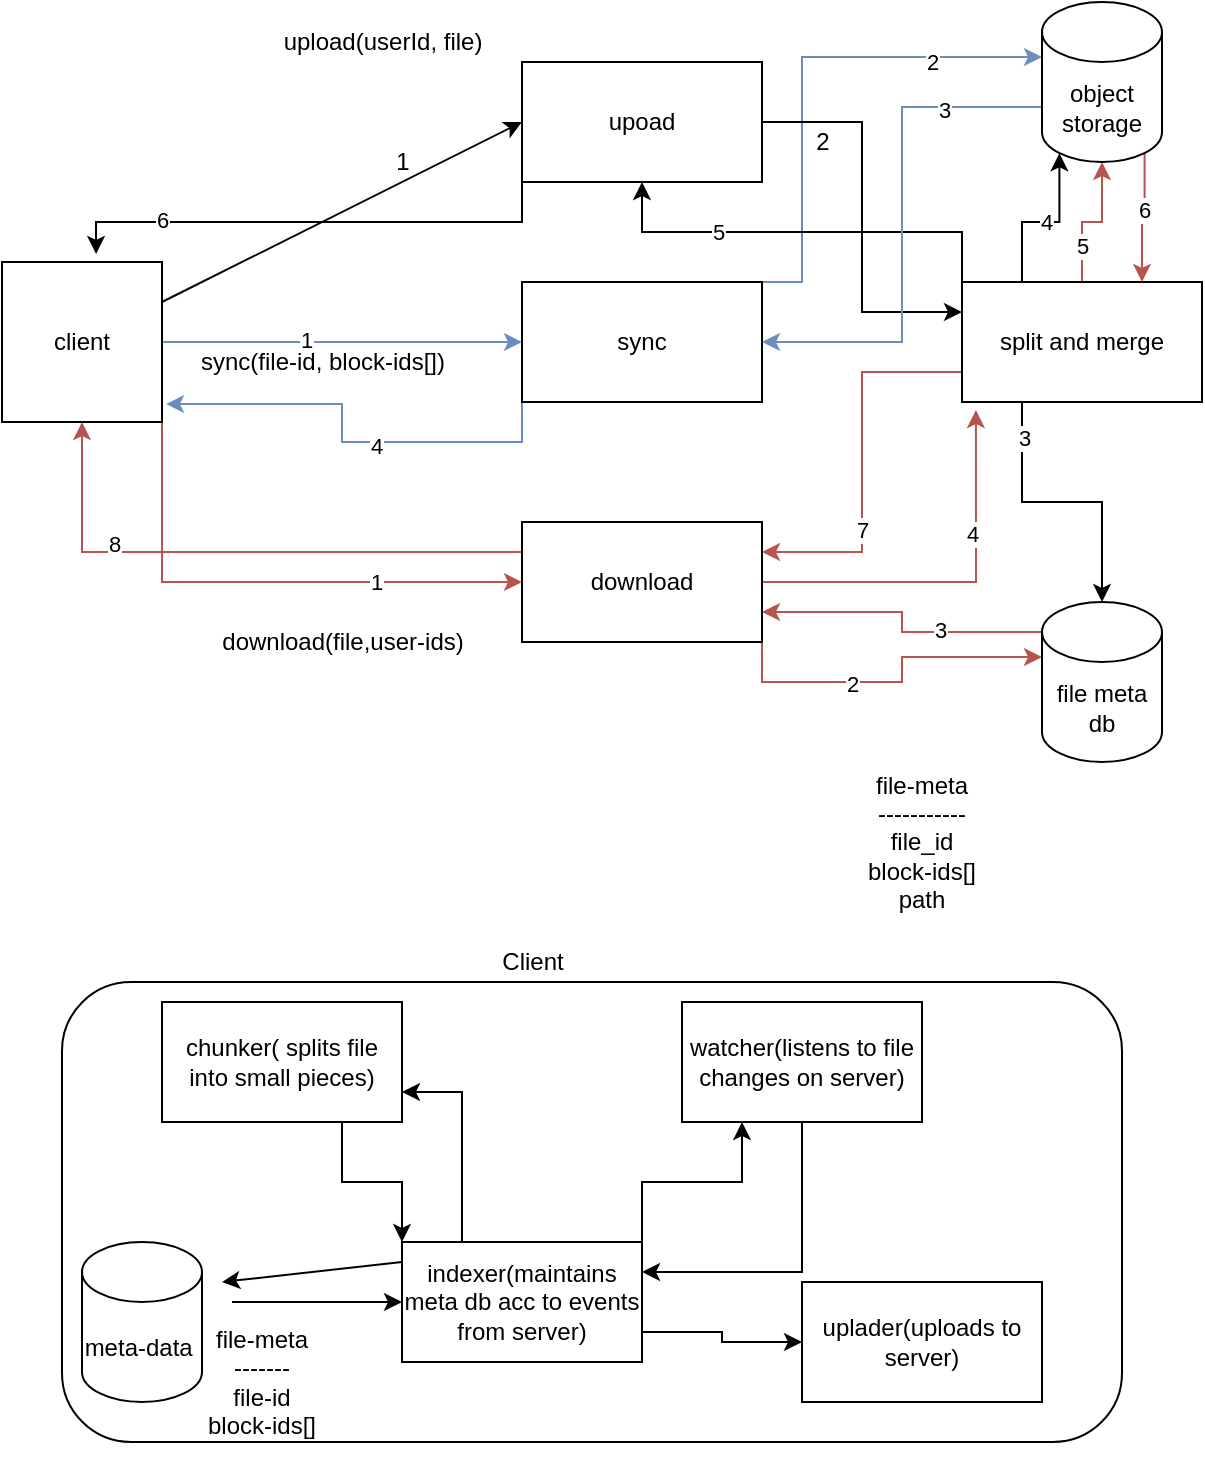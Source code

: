 <mxfile version="14.6.13" type="github">
  <diagram id="G4ZYphoTKEIYq6gut3OI" name="Page-1">
    <mxGraphModel dx="946" dy="614" grid="1" gridSize="10" guides="1" tooltips="1" connect="1" arrows="1" fold="1" page="1" pageScale="1" pageWidth="850" pageHeight="1100" math="0" shadow="0">
      <root>
        <mxCell id="0" />
        <mxCell id="1" parent="0" />
        <mxCell id="r0Q-pPDh2ajjUrzoxr5v-47" style="edgeStyle=orthogonalEdgeStyle;rounded=0;orthogonalLoop=1;jettySize=auto;html=1;exitX=1;exitY=0;exitDx=0;exitDy=0;entryX=0;entryY=0;entryDx=0;entryDy=27.5;entryPerimeter=0;fillColor=#dae8fc;strokeColor=#6c8ebf;" edge="1" parent="1" source="r0Q-pPDh2ajjUrzoxr5v-2" target="r0Q-pPDh2ajjUrzoxr5v-11">
          <mxGeometry relative="1" as="geometry">
            <Array as="points">
              <mxPoint x="420" y="210" />
              <mxPoint x="420" y="98" />
            </Array>
          </mxGeometry>
        </mxCell>
        <mxCell id="r0Q-pPDh2ajjUrzoxr5v-48" value="2" style="edgeLabel;html=1;align=center;verticalAlign=middle;resizable=0;points=[];" vertex="1" connectable="0" parent="r0Q-pPDh2ajjUrzoxr5v-47">
          <mxGeometry x="0.564" y="-1" relative="1" as="geometry">
            <mxPoint y="1" as="offset" />
          </mxGeometry>
        </mxCell>
        <mxCell id="r0Q-pPDh2ajjUrzoxr5v-51" style="edgeStyle=orthogonalEdgeStyle;rounded=0;orthogonalLoop=1;jettySize=auto;html=1;exitX=0;exitY=1;exitDx=0;exitDy=0;entryX=1.025;entryY=0.888;entryDx=0;entryDy=0;entryPerimeter=0;fillColor=#dae8fc;strokeColor=#6c8ebf;" edge="1" parent="1" source="r0Q-pPDh2ajjUrzoxr5v-2" target="r0Q-pPDh2ajjUrzoxr5v-9">
          <mxGeometry relative="1" as="geometry" />
        </mxCell>
        <mxCell id="r0Q-pPDh2ajjUrzoxr5v-52" value="4" style="edgeLabel;html=1;align=center;verticalAlign=middle;resizable=0;points=[];" vertex="1" connectable="0" parent="r0Q-pPDh2ajjUrzoxr5v-51">
          <mxGeometry x="-0.143" y="2" relative="1" as="geometry">
            <mxPoint as="offset" />
          </mxGeometry>
        </mxCell>
        <mxCell id="r0Q-pPDh2ajjUrzoxr5v-2" value="sync" style="rounded=0;whiteSpace=wrap;html=1;" vertex="1" parent="1">
          <mxGeometry x="280" y="210" width="120" height="60" as="geometry" />
        </mxCell>
        <mxCell id="r0Q-pPDh2ajjUrzoxr5v-16" style="edgeStyle=orthogonalEdgeStyle;rounded=0;orthogonalLoop=1;jettySize=auto;html=1;exitX=0.25;exitY=1;exitDx=0;exitDy=0;entryX=0.5;entryY=0;entryDx=0;entryDy=0;entryPerimeter=0;" edge="1" parent="1" source="r0Q-pPDh2ajjUrzoxr5v-3" target="r0Q-pPDh2ajjUrzoxr5v-7">
          <mxGeometry relative="1" as="geometry" />
        </mxCell>
        <mxCell id="r0Q-pPDh2ajjUrzoxr5v-17" value="3" style="edgeLabel;html=1;align=center;verticalAlign=middle;resizable=0;points=[];" vertex="1" connectable="0" parent="r0Q-pPDh2ajjUrzoxr5v-16">
          <mxGeometry x="-0.743" y="1" relative="1" as="geometry">
            <mxPoint as="offset" />
          </mxGeometry>
        </mxCell>
        <mxCell id="r0Q-pPDh2ajjUrzoxr5v-18" value="4" style="edgeStyle=orthogonalEdgeStyle;rounded=0;orthogonalLoop=1;jettySize=auto;html=1;exitX=0.25;exitY=0;exitDx=0;exitDy=0;entryX=0.145;entryY=1;entryDx=0;entryDy=-4.35;entryPerimeter=0;" edge="1" parent="1" source="r0Q-pPDh2ajjUrzoxr5v-3" target="r0Q-pPDh2ajjUrzoxr5v-11">
          <mxGeometry relative="1" as="geometry" />
        </mxCell>
        <mxCell id="r0Q-pPDh2ajjUrzoxr5v-19" style="edgeStyle=orthogonalEdgeStyle;rounded=0;orthogonalLoop=1;jettySize=auto;html=1;exitX=0;exitY=0;exitDx=0;exitDy=0;" edge="1" parent="1" source="r0Q-pPDh2ajjUrzoxr5v-3" target="r0Q-pPDh2ajjUrzoxr5v-5">
          <mxGeometry relative="1" as="geometry" />
        </mxCell>
        <mxCell id="r0Q-pPDh2ajjUrzoxr5v-20" value="5" style="edgeLabel;html=1;align=center;verticalAlign=middle;resizable=0;points=[];" vertex="1" connectable="0" parent="r0Q-pPDh2ajjUrzoxr5v-19">
          <mxGeometry x="0.4" relative="1" as="geometry">
            <mxPoint as="offset" />
          </mxGeometry>
        </mxCell>
        <mxCell id="r0Q-pPDh2ajjUrzoxr5v-31" style="edgeStyle=orthogonalEdgeStyle;rounded=0;orthogonalLoop=1;jettySize=auto;html=1;exitX=0.5;exitY=0;exitDx=0;exitDy=0;entryX=0.5;entryY=1;entryDx=0;entryDy=0;entryPerimeter=0;fillColor=#f8cecc;strokeColor=#b85450;" edge="1" parent="1" source="r0Q-pPDh2ajjUrzoxr5v-3" target="r0Q-pPDh2ajjUrzoxr5v-11">
          <mxGeometry relative="1" as="geometry" />
        </mxCell>
        <mxCell id="r0Q-pPDh2ajjUrzoxr5v-32" value="5" style="edgeLabel;html=1;align=center;verticalAlign=middle;resizable=0;points=[];" vertex="1" connectable="0" parent="r0Q-pPDh2ajjUrzoxr5v-31">
          <mxGeometry x="-0.486" relative="1" as="geometry">
            <mxPoint as="offset" />
          </mxGeometry>
        </mxCell>
        <mxCell id="r0Q-pPDh2ajjUrzoxr5v-35" style="edgeStyle=orthogonalEdgeStyle;rounded=0;orthogonalLoop=1;jettySize=auto;html=1;exitX=0;exitY=0.75;exitDx=0;exitDy=0;entryX=1;entryY=0.25;entryDx=0;entryDy=0;fillColor=#f8cecc;strokeColor=#b85450;" edge="1" parent="1" source="r0Q-pPDh2ajjUrzoxr5v-3" target="r0Q-pPDh2ajjUrzoxr5v-4">
          <mxGeometry relative="1" as="geometry" />
        </mxCell>
        <mxCell id="r0Q-pPDh2ajjUrzoxr5v-36" value="7" style="edgeLabel;html=1;align=center;verticalAlign=middle;resizable=0;points=[];" vertex="1" connectable="0" parent="r0Q-pPDh2ajjUrzoxr5v-35">
          <mxGeometry x="0.358" relative="1" as="geometry">
            <mxPoint as="offset" />
          </mxGeometry>
        </mxCell>
        <mxCell id="r0Q-pPDh2ajjUrzoxr5v-3" value="split and merge" style="rounded=0;whiteSpace=wrap;html=1;" vertex="1" parent="1">
          <mxGeometry x="500" y="210" width="120" height="60" as="geometry" />
        </mxCell>
        <mxCell id="r0Q-pPDh2ajjUrzoxr5v-25" style="edgeStyle=orthogonalEdgeStyle;rounded=0;orthogonalLoop=1;jettySize=auto;html=1;exitX=1;exitY=1;exitDx=0;exitDy=0;entryX=0;entryY=0;entryDx=0;entryDy=27.5;entryPerimeter=0;fillColor=#f8cecc;strokeColor=#b85450;" edge="1" parent="1" source="r0Q-pPDh2ajjUrzoxr5v-4" target="r0Q-pPDh2ajjUrzoxr5v-7">
          <mxGeometry relative="1" as="geometry" />
        </mxCell>
        <mxCell id="r0Q-pPDh2ajjUrzoxr5v-26" value="2" style="edgeLabel;html=1;align=center;verticalAlign=middle;resizable=0;points=[];" vertex="1" connectable="0" parent="r0Q-pPDh2ajjUrzoxr5v-25">
          <mxGeometry x="-0.266" relative="1" as="geometry">
            <mxPoint x="1" y="1" as="offset" />
          </mxGeometry>
        </mxCell>
        <mxCell id="r0Q-pPDh2ajjUrzoxr5v-29" style="edgeStyle=orthogonalEdgeStyle;rounded=0;orthogonalLoop=1;jettySize=auto;html=1;entryX=0.058;entryY=1.067;entryDx=0;entryDy=0;entryPerimeter=0;fillColor=#f8cecc;strokeColor=#b85450;" edge="1" parent="1" source="r0Q-pPDh2ajjUrzoxr5v-4" target="r0Q-pPDh2ajjUrzoxr5v-3">
          <mxGeometry relative="1" as="geometry" />
        </mxCell>
        <mxCell id="r0Q-pPDh2ajjUrzoxr5v-30" value="4" style="edgeLabel;html=1;align=center;verticalAlign=middle;resizable=0;points=[];" vertex="1" connectable="0" parent="r0Q-pPDh2ajjUrzoxr5v-29">
          <mxGeometry x="0.358" y="2" relative="1" as="geometry">
            <mxPoint as="offset" />
          </mxGeometry>
        </mxCell>
        <mxCell id="r0Q-pPDh2ajjUrzoxr5v-37" style="edgeStyle=orthogonalEdgeStyle;rounded=0;orthogonalLoop=1;jettySize=auto;html=1;exitX=0;exitY=0.25;exitDx=0;exitDy=0;entryX=0.5;entryY=1;entryDx=0;entryDy=0;fillColor=#f8cecc;strokeColor=#b85450;" edge="1" parent="1" source="r0Q-pPDh2ajjUrzoxr5v-4" target="r0Q-pPDh2ajjUrzoxr5v-9">
          <mxGeometry relative="1" as="geometry" />
        </mxCell>
        <mxCell id="r0Q-pPDh2ajjUrzoxr5v-38" value="8" style="edgeLabel;html=1;align=center;verticalAlign=middle;resizable=0;points=[];" vertex="1" connectable="0" parent="r0Q-pPDh2ajjUrzoxr5v-37">
          <mxGeometry x="0.432" y="-4" relative="1" as="geometry">
            <mxPoint as="offset" />
          </mxGeometry>
        </mxCell>
        <mxCell id="r0Q-pPDh2ajjUrzoxr5v-4" value="download" style="rounded=0;whiteSpace=wrap;html=1;" vertex="1" parent="1">
          <mxGeometry x="280" y="330" width="120" height="60" as="geometry" />
        </mxCell>
        <mxCell id="r0Q-pPDh2ajjUrzoxr5v-14" style="edgeStyle=orthogonalEdgeStyle;rounded=0;orthogonalLoop=1;jettySize=auto;html=1;exitX=1;exitY=0.5;exitDx=0;exitDy=0;entryX=0;entryY=0.25;entryDx=0;entryDy=0;" edge="1" parent="1" source="r0Q-pPDh2ajjUrzoxr5v-5" target="r0Q-pPDh2ajjUrzoxr5v-3">
          <mxGeometry relative="1" as="geometry" />
        </mxCell>
        <mxCell id="r0Q-pPDh2ajjUrzoxr5v-21" style="edgeStyle=orthogonalEdgeStyle;rounded=0;orthogonalLoop=1;jettySize=auto;html=1;exitX=0;exitY=1;exitDx=0;exitDy=0;entryX=0.588;entryY=-0.05;entryDx=0;entryDy=0;entryPerimeter=0;" edge="1" parent="1" source="r0Q-pPDh2ajjUrzoxr5v-5" target="r0Q-pPDh2ajjUrzoxr5v-9">
          <mxGeometry relative="1" as="geometry" />
        </mxCell>
        <mxCell id="r0Q-pPDh2ajjUrzoxr5v-22" value="6" style="edgeLabel;html=1;align=center;verticalAlign=middle;resizable=0;points=[];" vertex="1" connectable="0" parent="r0Q-pPDh2ajjUrzoxr5v-21">
          <mxGeometry x="0.606" y="-1" relative="1" as="geometry">
            <mxPoint as="offset" />
          </mxGeometry>
        </mxCell>
        <mxCell id="r0Q-pPDh2ajjUrzoxr5v-5" value="upoad" style="rounded=0;whiteSpace=wrap;html=1;" vertex="1" parent="1">
          <mxGeometry x="280" y="100" width="120" height="60" as="geometry" />
        </mxCell>
        <mxCell id="r0Q-pPDh2ajjUrzoxr5v-6" value="upload(userId, file)&lt;br&gt;" style="text;html=1;align=center;verticalAlign=middle;resizable=0;points=[];autosize=1;strokeColor=none;" vertex="1" parent="1">
          <mxGeometry x="155" y="80" width="110" height="20" as="geometry" />
        </mxCell>
        <mxCell id="r0Q-pPDh2ajjUrzoxr5v-27" style="edgeStyle=orthogonalEdgeStyle;rounded=0;orthogonalLoop=1;jettySize=auto;html=1;exitX=0;exitY=0;exitDx=0;exitDy=15;exitPerimeter=0;entryX=1;entryY=0.75;entryDx=0;entryDy=0;fillColor=#f8cecc;strokeColor=#b85450;" edge="1" parent="1" source="r0Q-pPDh2ajjUrzoxr5v-7" target="r0Q-pPDh2ajjUrzoxr5v-4">
          <mxGeometry relative="1" as="geometry" />
        </mxCell>
        <mxCell id="r0Q-pPDh2ajjUrzoxr5v-28" value="3" style="edgeLabel;html=1;align=center;verticalAlign=middle;resizable=0;points=[];" vertex="1" connectable="0" parent="r0Q-pPDh2ajjUrzoxr5v-27">
          <mxGeometry x="-0.318" y="-1" relative="1" as="geometry">
            <mxPoint as="offset" />
          </mxGeometry>
        </mxCell>
        <mxCell id="r0Q-pPDh2ajjUrzoxr5v-7" value="file meta db" style="shape=cylinder3;whiteSpace=wrap;html=1;boundedLbl=1;backgroundOutline=1;size=15;" vertex="1" parent="1">
          <mxGeometry x="540" y="370" width="60" height="80" as="geometry" />
        </mxCell>
        <mxCell id="r0Q-pPDh2ajjUrzoxr5v-8" value="file-meta&lt;br&gt;-----------&lt;br&gt;file_id&lt;br&gt;block-ids[]&lt;br&gt;path" style="text;html=1;strokeColor=none;fillColor=none;align=center;verticalAlign=middle;whiteSpace=wrap;rounded=0;" vertex="1" parent="1">
          <mxGeometry x="440" y="440" width="80" height="100" as="geometry" />
        </mxCell>
        <mxCell id="r0Q-pPDh2ajjUrzoxr5v-23" style="edgeStyle=orthogonalEdgeStyle;rounded=0;orthogonalLoop=1;jettySize=auto;html=1;exitX=1;exitY=1;exitDx=0;exitDy=0;entryX=0;entryY=0.5;entryDx=0;entryDy=0;fillColor=#f8cecc;strokeColor=#b85450;" edge="1" parent="1" source="r0Q-pPDh2ajjUrzoxr5v-9" target="r0Q-pPDh2ajjUrzoxr5v-4">
          <mxGeometry relative="1" as="geometry" />
        </mxCell>
        <mxCell id="r0Q-pPDh2ajjUrzoxr5v-24" value="1" style="edgeLabel;html=1;align=center;verticalAlign=middle;resizable=0;points=[];" vertex="1" connectable="0" parent="r0Q-pPDh2ajjUrzoxr5v-23">
          <mxGeometry x="0.433" relative="1" as="geometry">
            <mxPoint as="offset" />
          </mxGeometry>
        </mxCell>
        <mxCell id="r0Q-pPDh2ajjUrzoxr5v-40" style="edgeStyle=orthogonalEdgeStyle;rounded=0;orthogonalLoop=1;jettySize=auto;html=1;exitX=1;exitY=0.5;exitDx=0;exitDy=0;entryX=0;entryY=0.5;entryDx=0;entryDy=0;fillColor=#dae8fc;strokeColor=#6c8ebf;" edge="1" parent="1" source="r0Q-pPDh2ajjUrzoxr5v-9" target="r0Q-pPDh2ajjUrzoxr5v-2">
          <mxGeometry relative="1" as="geometry" />
        </mxCell>
        <mxCell id="r0Q-pPDh2ajjUrzoxr5v-41" value="1" style="edgeLabel;html=1;align=center;verticalAlign=middle;resizable=0;points=[];" vertex="1" connectable="0" parent="r0Q-pPDh2ajjUrzoxr5v-40">
          <mxGeometry x="-0.2" y="1" relative="1" as="geometry">
            <mxPoint as="offset" />
          </mxGeometry>
        </mxCell>
        <mxCell id="r0Q-pPDh2ajjUrzoxr5v-9" value="client" style="whiteSpace=wrap;html=1;aspect=fixed;" vertex="1" parent="1">
          <mxGeometry x="20" y="200" width="80" height="80" as="geometry" />
        </mxCell>
        <mxCell id="r0Q-pPDh2ajjUrzoxr5v-33" style="edgeStyle=orthogonalEdgeStyle;rounded=0;orthogonalLoop=1;jettySize=auto;html=1;exitX=0.855;exitY=1;exitDx=0;exitDy=-4.35;exitPerimeter=0;entryX=0.75;entryY=0;entryDx=0;entryDy=0;fillColor=#f8cecc;strokeColor=#b85450;" edge="1" parent="1" source="r0Q-pPDh2ajjUrzoxr5v-11" target="r0Q-pPDh2ajjUrzoxr5v-3">
          <mxGeometry relative="1" as="geometry" />
        </mxCell>
        <mxCell id="r0Q-pPDh2ajjUrzoxr5v-34" value="6" style="edgeLabel;html=1;align=center;verticalAlign=middle;resizable=0;points=[];" vertex="1" connectable="0" parent="r0Q-pPDh2ajjUrzoxr5v-33">
          <mxGeometry x="-0.136" y="-1" relative="1" as="geometry">
            <mxPoint as="offset" />
          </mxGeometry>
        </mxCell>
        <mxCell id="r0Q-pPDh2ajjUrzoxr5v-49" style="edgeStyle=orthogonalEdgeStyle;rounded=0;orthogonalLoop=1;jettySize=auto;html=1;exitX=0;exitY=0;exitDx=0;exitDy=52.5;exitPerimeter=0;fillColor=#dae8fc;strokeColor=#6c8ebf;entryX=1;entryY=0.5;entryDx=0;entryDy=0;" edge="1" parent="1" source="r0Q-pPDh2ajjUrzoxr5v-11" target="r0Q-pPDh2ajjUrzoxr5v-2">
          <mxGeometry relative="1" as="geometry">
            <mxPoint x="410" y="240" as="targetPoint" />
            <Array as="points">
              <mxPoint x="470" y="123" />
              <mxPoint x="470" y="240" />
            </Array>
          </mxGeometry>
        </mxCell>
        <mxCell id="r0Q-pPDh2ajjUrzoxr5v-50" value="3" style="edgeLabel;html=1;align=center;verticalAlign=middle;resizable=0;points=[];" vertex="1" connectable="0" parent="r0Q-pPDh2ajjUrzoxr5v-49">
          <mxGeometry x="-0.618" y="1" relative="1" as="geometry">
            <mxPoint as="offset" />
          </mxGeometry>
        </mxCell>
        <mxCell id="r0Q-pPDh2ajjUrzoxr5v-11" value="object storage" style="shape=cylinder3;whiteSpace=wrap;html=1;boundedLbl=1;backgroundOutline=1;size=15;" vertex="1" parent="1">
          <mxGeometry x="540" y="70" width="60" height="80" as="geometry" />
        </mxCell>
        <mxCell id="r0Q-pPDh2ajjUrzoxr5v-12" value="" style="endArrow=classic;html=1;entryX=0;entryY=0.5;entryDx=0;entryDy=0;" edge="1" parent="1" target="r0Q-pPDh2ajjUrzoxr5v-5">
          <mxGeometry width="50" height="50" relative="1" as="geometry">
            <mxPoint x="100" y="220" as="sourcePoint" />
            <mxPoint x="150" y="170" as="targetPoint" />
          </mxGeometry>
        </mxCell>
        <mxCell id="r0Q-pPDh2ajjUrzoxr5v-13" value="1" style="text;html=1;align=center;verticalAlign=middle;resizable=0;points=[];autosize=1;strokeColor=none;" vertex="1" parent="1">
          <mxGeometry x="210" y="140" width="20" height="20" as="geometry" />
        </mxCell>
        <mxCell id="r0Q-pPDh2ajjUrzoxr5v-15" value="2" style="text;html=1;align=center;verticalAlign=middle;resizable=0;points=[];autosize=1;strokeColor=none;" vertex="1" parent="1">
          <mxGeometry x="420" y="130" width="20" height="20" as="geometry" />
        </mxCell>
        <mxCell id="r0Q-pPDh2ajjUrzoxr5v-39" value="download(file,user-ids)" style="text;html=1;align=center;verticalAlign=middle;resizable=0;points=[];autosize=1;strokeColor=none;" vertex="1" parent="1">
          <mxGeometry x="120" y="380" width="140" height="20" as="geometry" />
        </mxCell>
        <mxCell id="r0Q-pPDh2ajjUrzoxr5v-42" value="sync(file-id, block-ids[])" style="text;html=1;align=center;verticalAlign=middle;resizable=0;points=[];autosize=1;strokeColor=none;" vertex="1" parent="1">
          <mxGeometry x="110" y="240" width="140" height="20" as="geometry" />
        </mxCell>
        <mxCell id="r0Q-pPDh2ajjUrzoxr5v-55" value="" style="rounded=1;whiteSpace=wrap;html=1;" vertex="1" parent="1">
          <mxGeometry x="50" y="560" width="530" height="230" as="geometry" />
        </mxCell>
        <mxCell id="r0Q-pPDh2ajjUrzoxr5v-56" value="Client" style="text;html=1;align=center;verticalAlign=middle;resizable=0;points=[];autosize=1;strokeColor=none;" vertex="1" parent="1">
          <mxGeometry x="260" y="540" width="50" height="20" as="geometry" />
        </mxCell>
        <mxCell id="r0Q-pPDh2ajjUrzoxr5v-67" style="edgeStyle=orthogonalEdgeStyle;rounded=0;orthogonalLoop=1;jettySize=auto;html=1;exitX=0.75;exitY=1;exitDx=0;exitDy=0;entryX=0;entryY=0;entryDx=0;entryDy=0;" edge="1" parent="1" source="r0Q-pPDh2ajjUrzoxr5v-58" target="r0Q-pPDh2ajjUrzoxr5v-62">
          <mxGeometry relative="1" as="geometry" />
        </mxCell>
        <mxCell id="r0Q-pPDh2ajjUrzoxr5v-58" value="chunker( splits file into small pieces)" style="rounded=0;whiteSpace=wrap;html=1;" vertex="1" parent="1">
          <mxGeometry x="100" y="570" width="120" height="60" as="geometry" />
        </mxCell>
        <mxCell id="r0Q-pPDh2ajjUrzoxr5v-59" value="meta-data&amp;nbsp;" style="shape=cylinder3;whiteSpace=wrap;html=1;boundedLbl=1;backgroundOutline=1;size=15;" vertex="1" parent="1">
          <mxGeometry x="60" y="690" width="60" height="80" as="geometry" />
        </mxCell>
        <mxCell id="r0Q-pPDh2ajjUrzoxr5v-60" value="file-meta&lt;br&gt;-------&lt;br&gt;file-id&lt;br&gt;block-ids[]" style="text;html=1;strokeColor=none;fillColor=none;align=center;verticalAlign=middle;whiteSpace=wrap;rounded=0;" vertex="1" parent="1">
          <mxGeometry x="120" y="720" width="60" height="80" as="geometry" />
        </mxCell>
        <mxCell id="r0Q-pPDh2ajjUrzoxr5v-66" style="edgeStyle=orthogonalEdgeStyle;rounded=0;orthogonalLoop=1;jettySize=auto;html=1;exitX=0.5;exitY=1;exitDx=0;exitDy=0;entryX=1;entryY=0.25;entryDx=0;entryDy=0;" edge="1" parent="1" source="r0Q-pPDh2ajjUrzoxr5v-61" target="r0Q-pPDh2ajjUrzoxr5v-62">
          <mxGeometry relative="1" as="geometry" />
        </mxCell>
        <mxCell id="r0Q-pPDh2ajjUrzoxr5v-61" value="watcher(listens to file changes on server)" style="rounded=0;whiteSpace=wrap;html=1;" vertex="1" parent="1">
          <mxGeometry x="360" y="570" width="120" height="60" as="geometry" />
        </mxCell>
        <mxCell id="r0Q-pPDh2ajjUrzoxr5v-65" style="edgeStyle=orthogonalEdgeStyle;rounded=0;orthogonalLoop=1;jettySize=auto;html=1;exitX=1;exitY=0;exitDx=0;exitDy=0;entryX=0.25;entryY=1;entryDx=0;entryDy=0;" edge="1" parent="1" source="r0Q-pPDh2ajjUrzoxr5v-62" target="r0Q-pPDh2ajjUrzoxr5v-61">
          <mxGeometry relative="1" as="geometry" />
        </mxCell>
        <mxCell id="r0Q-pPDh2ajjUrzoxr5v-68" style="edgeStyle=orthogonalEdgeStyle;rounded=0;orthogonalLoop=1;jettySize=auto;html=1;exitX=0.25;exitY=0;exitDx=0;exitDy=0;entryX=1;entryY=0.75;entryDx=0;entryDy=0;" edge="1" parent="1" source="r0Q-pPDh2ajjUrzoxr5v-62" target="r0Q-pPDh2ajjUrzoxr5v-58">
          <mxGeometry relative="1" as="geometry" />
        </mxCell>
        <mxCell id="r0Q-pPDh2ajjUrzoxr5v-72" style="edgeStyle=orthogonalEdgeStyle;rounded=0;orthogonalLoop=1;jettySize=auto;html=1;exitX=1;exitY=0.75;exitDx=0;exitDy=0;entryX=0;entryY=0.5;entryDx=0;entryDy=0;" edge="1" parent="1" source="r0Q-pPDh2ajjUrzoxr5v-62" target="r0Q-pPDh2ajjUrzoxr5v-69">
          <mxGeometry relative="1" as="geometry" />
        </mxCell>
        <mxCell id="r0Q-pPDh2ajjUrzoxr5v-62" value="indexer(maintains meta db acc to events from server)" style="rounded=0;whiteSpace=wrap;html=1;" vertex="1" parent="1">
          <mxGeometry x="220" y="690" width="120" height="60" as="geometry" />
        </mxCell>
        <mxCell id="r0Q-pPDh2ajjUrzoxr5v-63" value="" style="endArrow=classic;html=1;" edge="1" parent="1">
          <mxGeometry width="50" height="50" relative="1" as="geometry">
            <mxPoint x="220" y="700" as="sourcePoint" />
            <mxPoint x="130" y="710" as="targetPoint" />
          </mxGeometry>
        </mxCell>
        <mxCell id="r0Q-pPDh2ajjUrzoxr5v-64" value="" style="endArrow=classic;html=1;exitX=0.25;exitY=0;exitDx=0;exitDy=0;" edge="1" parent="1" source="r0Q-pPDh2ajjUrzoxr5v-60" target="r0Q-pPDh2ajjUrzoxr5v-62">
          <mxGeometry width="50" height="50" relative="1" as="geometry">
            <mxPoint x="230" y="710" as="sourcePoint" />
            <mxPoint x="140" y="720" as="targetPoint" />
          </mxGeometry>
        </mxCell>
        <mxCell id="r0Q-pPDh2ajjUrzoxr5v-69" value="uplader(uploads to server)" style="rounded=0;whiteSpace=wrap;html=1;" vertex="1" parent="1">
          <mxGeometry x="420" y="710" width="120" height="60" as="geometry" />
        </mxCell>
      </root>
    </mxGraphModel>
  </diagram>
</mxfile>
